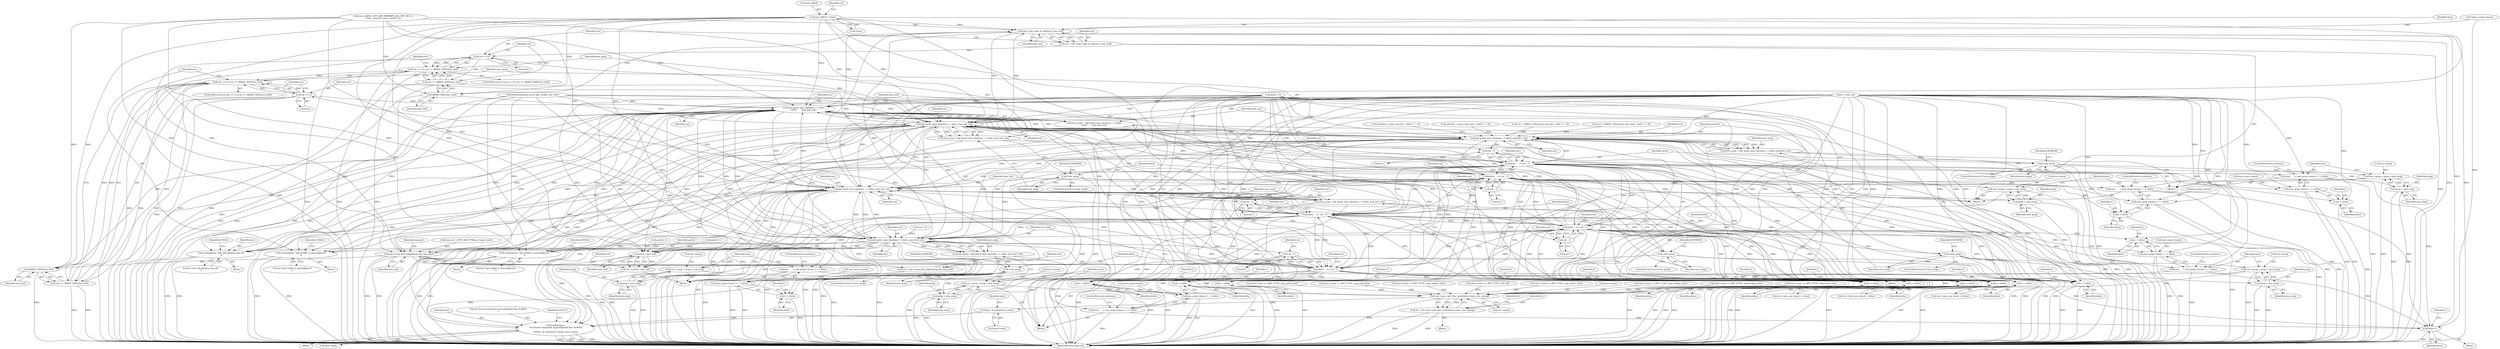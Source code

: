 digraph "0_linux_979d63d50c0c0f7bc537bf821e056cc9fe5abd38_3@array" {
"1000754" [label="(Call,insn_buf[2] = *insn)"];
"1000324" [label="(Call,env->ops->gen_ld_abs(insn, insn_buf))"];
"1000322" [label="(Call,cnt = env->ops->gen_ld_abs(insn, insn_buf))"];
"1000329" [label="(Call,cnt == 0)"];
"1000328" [label="(Call,cnt == 0 || cnt >= ARRAY_SIZE(insn_buf))"];
"1000887" [label="(Call,cnt == 0 || cnt >= ARRAY_SIZE(insn_buf))"];
"1000332" [label="(Call,cnt >= ARRAY_SIZE(insn_buf))"];
"1000345" [label="(Call,bpf_patch_insn_data(env, i + delta, insn_buf, cnt))"];
"1000265" [label="(Call,bpf_patch_insn_data(env, i + delta, patchlet, cnt))"];
"1000263" [label="(Call,new_prog = bpf_patch_insn_data(env, i + delta, patchlet, cnt))"];
"1000273" [label="(Call,!new_prog)"];
"1000283" [label="(Call,env->prog = prog = new_prog)"];
"1001020" [label="(Call,env->ops->get_func_proto(insn->imm, env->prog))"];
"1001018" [label="(Call,fn = env->ops->get_func_proto(insn->imm, env->prog))"];
"1001036" [label="(Call,func_id_name(insn->imm))"];
"1001033" [label="(Call,verbose(env,\n\t\t\t\t\"kernel subsystem misconfigured func %s#%d\n\",\n\t\t\t\tfunc_id_name(insn->imm), insn->imm))"];
"1000287" [label="(Call,prog = new_prog)"];
"1000280" [label="(Call,cnt - 1)"];
"1000278" [label="(Call,delta    += cnt - 1)"];
"1000267" [label="(Call,i + delta)"];
"1000290" [label="(Call,insn      = new_prog->insnsi + i + delta)"];
"1000150" [label="(Call,insn++)"];
"1000292" [label="(Call,new_prog->insnsi + i + delta)"];
"1000296" [label="(Call,i + delta)"];
"1000347" [label="(Call,i + delta)"];
"1000358" [label="(Call,delta    += cnt - 1)"];
"1000370" [label="(Call,insn      = new_prog->insnsi + i + delta)"];
"1000372" [label="(Call,new_prog->insnsi + i + delta)"];
"1000376" [label="(Call,i + delta)"];
"1000435" [label="(Call,i + delta)"];
"1000590" [label="(Call,bpf_patch_insn_data(env, i + delta, insn_buf, cnt))"];
"1000337" [label="(Call,verbose(env, \"bpf verifier is misconfigured\n\"))"];
"1000585" [label="(Call,patch - insn_buf)"];
"1000583" [label="(Call,cnt = patch - insn_buf)"];
"1000588" [label="(Call,new_prog = bpf_patch_insn_data(env, i + delta, insn_buf, cnt))"];
"1000598" [label="(Call,!new_prog)"];
"1000608" [label="(Call,env->prog = prog = new_prog)"];
"1000612" [label="(Call,prog = new_prog)"];
"1000605" [label="(Call,cnt - 1)"];
"1000603" [label="(Call,delta    += cnt - 1)"];
"1000592" [label="(Call,i + delta)"];
"1000615" [label="(Call,insn      = new_prog->insnsi + i + delta)"];
"1000617" [label="(Call,new_prog->insnsi + i + delta)"];
"1000621" [label="(Call,i + delta)"];
"1000719" [label="(Call,i + delta)"];
"1000765" [label="(Call,bpf_patch_insn_data(env, i + delta, insn_buf, cnt))"];
"1000731" [label="(Call,verbose(env, \"tail_call abusing map_ptr\n\"))"];
"1000763" [label="(Call,new_prog = bpf_patch_insn_data(env, i + delta, insn_buf, cnt))"];
"1000773" [label="(Call,!new_prog)"];
"1000783" [label="(Call,env->prog = prog = new_prog)"];
"1000787" [label="(Call,prog = new_prog)"];
"1000780" [label="(Call,cnt - 1)"];
"1000778" [label="(Call,delta    += cnt - 1)"];
"1000767" [label="(Call,i + delta)"];
"1000790" [label="(Call,insn      = new_prog->insnsi + i + delta)"];
"1000792" [label="(Call,new_prog->insnsi + i + delta)"];
"1000796" [label="(Call,i + delta)"];
"1000852" [label="(Call,i + delta)"];
"1000904" [label="(Call,bpf_patch_insn_data(env, i + delta,\n\t\t\t\t\t\t\t       insn_buf, cnt))"];
"1000883" [label="(Call,ops->map_gen_lookup(map_ptr, insn_buf))"];
"1000881" [label="(Call,cnt = ops->map_gen_lookup(map_ptr, insn_buf))"];
"1000888" [label="(Call,cnt == 0)"];
"1000891" [label="(Call,cnt >= ARRAY_SIZE(insn_buf))"];
"1000893" [label="(Call,ARRAY_SIZE(insn_buf))"];
"1000896" [label="(Call,verbose(env, \"bpf verifier is misconfigured\n\"))"];
"1000902" [label="(Call,new_prog = bpf_patch_insn_data(env, i + delta,\n\t\t\t\t\t\t\t       insn_buf, cnt))"];
"1000912" [label="(Call,!new_prog)"];
"1000922" [label="(Call,env->prog = prog = new_prog)"];
"1000926" [label="(Call,prog = new_prog)"];
"1000919" [label="(Call,cnt - 1)"];
"1000917" [label="(Call,delta    += cnt - 1)"];
"1000906" [label="(Call,i + delta)"];
"1000929" [label="(Call,insn      = new_prog->insnsi + i + delta)"];
"1000931" [label="(Call,new_prog->insnsi + i + delta)"];
"1000935" [label="(Call,i + delta)"];
"1000343" [label="(Call,new_prog = bpf_patch_insn_data(env, i + delta, insn_buf, cnt))"];
"1000353" [label="(Call,!new_prog)"];
"1000363" [label="(Call,env->prog = prog = new_prog)"];
"1000367" [label="(Call,prog = new_prog)"];
"1000360" [label="(Call,cnt - 1)"];
"1000334" [label="(Call,ARRAY_SIZE(insn_buf))"];
"1000334" [label="(Call,ARRAY_SIZE(insn_buf))"];
"1000584" [label="(Identifier,cnt)"];
"1000923" [label="(Call,env->prog)"];
"1000904" [label="(Call,bpf_patch_insn_data(env, i + delta,\n\t\t\t\t\t\t\t       insn_buf, cnt))"];
"1000773" [label="(Call,!new_prog)"];
"1000799" [label="(ControlStructure,continue;)"];
"1000913" [label="(Identifier,new_prog)"];
"1000586" [label="(Identifier,patch)"];
"1000264" [label="(Identifier,new_prog)"];
"1000246" [label="(Call,patchlet = mask_and_mod + (is64 ? 1 : 0))"];
"1001033" [label="(Call,verbose(env,\n\t\t\t\t\"kernel subsystem misconfigured func %s#%d\n\",\n\t\t\t\tfunc_id_name(insn->imm), insn->imm))"];
"1000336" [label="(Block,)"];
"1000585" [label="(Call,patch - insn_buf)"];
"1000293" [label="(Call,new_prog->insnsi)"];
"1000881" [label="(Call,cnt = ops->map_gen_lookup(map_ptr, insn_buf))"];
"1000597" [label="(ControlStructure,if (!new_prog))"];
"1000436" [label="(Identifier,i)"];
"1000339" [label="(Literal,\"bpf verifier is misconfigured\n\")"];
"1000325" [label="(Identifier,insn)"];
"1000897" [label="(Identifier,env)"];
"1000298" [label="(Identifier,delta)"];
"1000609" [label="(Call,env->prog)"];
"1000882" [label="(Identifier,cnt)"];
"1000608" [label="(Call,env->prog = prog = new_prog)"];
"1001035" [label="(Literal,\"kernel subsystem misconfigured func %s#%d\n\")"];
"1000891" [label="(Call,cnt >= ARRAY_SIZE(insn_buf))"];
"1000615" [label="(Call,insn      = new_prog->insnsi + i + delta)"];
"1000333" [label="(Identifier,cnt)"];
"1000358" [label="(Call,delta    += cnt - 1)"];
"1000263" [label="(Call,new_prog = bpf_patch_insn_data(env, i + delta, patchlet, cnt))"];
"1000431" [label="(Call,env->insn_aux_data[i + delta])"];
"1000324" [label="(Call,env->ops->gen_ld_abs(insn, insn_buf))"];
"1000895" [label="(Block,)"];
"1000435" [label="(Call,i + delta)"];
"1000911" [label="(ControlStructure,if (!new_prog))"];
"1000758" [label="(Call,*insn)"];
"1000296" [label="(Call,i + delta)"];
"1000371" [label="(Identifier,insn)"];
"1000289" [label="(Identifier,new_prog)"];
"1000889" [label="(Identifier,cnt)"];
"1000270" [label="(Identifier,patchlet)"];
"1000346" [label="(Identifier,env)"];
"1000588" [label="(Call,new_prog = bpf_patch_insn_data(env, i + delta, insn_buf, cnt))"];
"1000378" [label="(Identifier,delta)"];
"1000797" [label="(Identifier,i)"];
"1000284" [label="(Call,env->prog)"];
"1000755" [label="(Call,insn_buf[2])"];
"1000607" [label="(Literal,1)"];
"1000612" [label="(Call,prog = new_prog)"];
"1000898" [label="(Literal,\"bpf verifier is misconfigured\n\")"];
"1000916" [label="(Identifier,ENOMEM)"];
"1000907" [label="(Identifier,i)"];
"1000743" [label="(Call,insn_buf[0] = BPF_JMP_IMM(BPF_JGE, BPF_REG_3,\n\t\t\t\t\t\t  map_ptr->max_entries, 2))"];
"1000332" [label="(Call,cnt >= ARRAY_SIZE(insn_buf))"];
"1000931" [label="(Call,new_prog->insnsi + i + delta)"];
"1000272" [label="(ControlStructure,if (!new_prog))"];
"1000777" [label="(Identifier,ENOMEM)"];
"1000906" [label="(Call,i + delta)"];
"1001036" [label="(Call,func_id_name(insn->imm))"];
"1000285" [label="(Identifier,env)"];
"1000331" [label="(Literal,0)"];
"1000343" [label="(Call,new_prog = bpf_patch_insn_data(env, i + delta, insn_buf, cnt))"];
"1000342" [label="(Identifier,EINVAL)"];
"1000787" [label="(Call,prog = new_prog)"];
"1001045" [label="(Identifier,EFAULT)"];
"1000338" [label="(Identifier,env)"];
"1000936" [label="(Identifier,i)"];
"1000361" [label="(Identifier,cnt)"];
"1000893" [label="(Call,ARRAY_SIZE(insn_buf))"];
"1000761" [label="(Identifier,cnt)"];
"1000590" [label="(Call,bpf_patch_insn_data(env, i + delta, insn_buf, cnt))"];
"1000614" [label="(Identifier,new_prog)"];
"1000290" [label="(Call,insn      = new_prog->insnsi + i + delta)"];
"1000766" [label="(Identifier,env)"];
"1000791" [label="(Identifier,insn)"];
"1001057" [label="(MethodReturn,static int)"];
"1000883" [label="(Call,ops->map_gen_lookup(map_ptr, insn_buf))"];
"1000151" [label="(Identifier,insn)"];
"1000623" [label="(Identifier,delta)"];
"1000732" [label="(Identifier,env)"];
"1000604" [label="(Identifier,delta)"];
"1001037" [label="(Call,insn->imm)"];
"1000193" [label="(Block,)"];
"1000788" [label="(Identifier,prog)"];
"1000912" [label="(Call,!new_prog)"];
"1000357" [label="(Identifier,ENOMEM)"];
"1000322" [label="(Call,cnt = env->ops->gen_ld_abs(insn, insn_buf))"];
"1000291" [label="(Identifier,insn)"];
"1000269" [label="(Identifier,delta)"];
"1000369" [label="(Identifier,new_prog)"];
"1000297" [label="(Identifier,i)"];
"1000796" [label="(Call,i + delta)"];
"1000902" [label="(Call,new_prog = bpf_patch_insn_data(env, i + delta,\n\t\t\t\t\t\t\t       insn_buf, cnt))"];
"1000781" [label="(Identifier,cnt)"];
"1000790" [label="(Call,insn      = new_prog->insnsi + i + delta)"];
"1000793" [label="(Call,new_prog->insnsi)"];
"1001019" [label="(Identifier,fn)"];
"1000731" [label="(Call,verbose(env, \"tail_call abusing map_ptr\n\"))"];
"1000721" [label="(Identifier,delta)"];
"1000760" [label="(Call,cnt = 3)"];
"1000784" [label="(Call,env->prog)"];
"1000720" [label="(Identifier,i)"];
"1000235" [label="(Call,cnt = ARRAY_SIZE(mask_and_div) - (is64 ? 1 : 0))"];
"1000768" [label="(Identifier,i)"];
"1000368" [label="(Identifier,prog)"];
"1000345" [label="(Call,bpf_patch_insn_data(env, i + delta, insn_buf, cnt))"];
"1001018" [label="(Call,fn = env->ops->get_func_proto(insn->imm, env->prog))"];
"1001032" [label="(Block,)"];
"1000283" [label="(Call,env->prog = prog = new_prog)"];
"1000288" [label="(Identifier,prog)"];
"1000928" [label="(Identifier,new_prog)"];
"1000589" [label="(Identifier,new_prog)"];
"1001030" [label="(Identifier,fn)"];
"1000280" [label="(Call,cnt - 1)"];
"1001040" [label="(Call,insn->imm)"];
"1000352" [label="(ControlStructure,if (!new_prog))"];
"1000754" [label="(Call,insn_buf[2] = *insn)"];
"1000778" [label="(Call,delta    += cnt - 1)"];
"1000287" [label="(Call,prog = new_prog)"];
"1000880" [label="(Block,)"];
"1000370" [label="(Call,insn      = new_prog->insnsi + i + delta)"];
"1000354" [label="(Identifier,new_prog)"];
"1000299" [label="(ControlStructure,continue;)"];
"1000839" [label="(Call,insn->imm == BPF_FUNC_map_peek_elem)"];
"1000671" [label="(Call,insn->imm == BPF_FUNC_tail_call)"];
"1000376" [label="(Call,i + delta)"];
"1001034" [label="(Identifier,env)"];
"1000715" [label="(Call,env->insn_aux_data[i + delta])"];
"1000351" [label="(Identifier,cnt)"];
"1000770" [label="(Identifier,insn_buf)"];
"1000108" [label="(MethodParameterIn,struct bpf_verifier_env *env)"];
"1000890" [label="(Literal,0)"];
"1000894" [label="(Identifier,insn_buf)"];
"1000353" [label="(Call,!new_prog)"];
"1000774" [label="(Identifier,new_prog)"];
"1000367" [label="(Call,prog = new_prog)"];
"1000335" [label="(Identifier,insn_buf)"];
"1001041" [label="(Identifier,insn)"];
"1000350" [label="(Identifier,insn_buf)"];
"1000834" [label="(Call,insn->imm == BPF_FUNC_map_pop_elem)"];
"1000267" [label="(Call,i + delta)"];
"1000274" [label="(Identifier,new_prog)"];
"1000271" [label="(Identifier,cnt)"];
"1000594" [label="(Identifier,delta)"];
"1000918" [label="(Identifier,delta)"];
"1000254" [label="(Call,cnt = ARRAY_SIZE(mask_and_mod) - (is64 ? 1 : 0))"];
"1000323" [label="(Identifier,cnt)"];
"1000719" [label="(Call,i + delta)"];
"1000885" [label="(Identifier,insn_buf)"];
"1000282" [label="(Literal,1)"];
"1000816" [label="(Call,insn->imm == BPF_FUNC_map_update_elem)"];
"1000598" [label="(Call,!new_prog)"];
"1000905" [label="(Identifier,env)"];
"1000599" [label="(Identifier,new_prog)"];
"1000591" [label="(Identifier,env)"];
"1000266" [label="(Identifier,env)"];
"1000328" [label="(Call,cnt == 0 || cnt >= ARRAY_SIZE(insn_buf))"];
"1000379" [label="(ControlStructure,continue;)"];
"1000935" [label="(Call,i + delta)"];
"1000605" [label="(Call,cnt - 1)"];
"1000616" [label="(Identifier,insn)"];
"1000363" [label="(Call,env->prog = prog = new_prog)"];
"1000273" [label="(Call,!new_prog)"];
"1000606" [label="(Identifier,cnt)"];
"1000281" [label="(Identifier,cnt)"];
"1000618" [label="(Call,new_prog->insnsi)"];
"1000938" [label="(ControlStructure,continue;)"];
"1000326" [label="(Identifier,insn_buf)"];
"1000576" [label="(Call,patch++)"];
"1000144" [label="(Call,i < insn_cnt)"];
"1000852" [label="(Call,i + delta)"];
"1000888" [label="(Call,cnt == 0)"];
"1000292" [label="(Call,new_prog->insnsi + i + delta)"];
"1000147" [label="(Block,)"];
"1000117" [label="(Call,*insn = prog->insnsi)"];
"1000595" [label="(Identifier,insn_buf)"];
"1001020" [label="(Call,env->ops->get_func_proto(insn->imm, env->prog))"];
"1000150" [label="(Call,insn++)"];
"1000617" [label="(Call,new_prog->insnsi + i + delta)"];
"1000736" [label="(Identifier,EINVAL)"];
"1000930" [label="(Identifier,insn)"];
"1000937" [label="(Identifier,delta)"];
"1000772" [label="(ControlStructure,if (!new_prog))"];
"1000373" [label="(Call,new_prog->insnsi)"];
"1000853" [label="(Identifier,i)"];
"1000854" [label="(Identifier,delta)"];
"1000227" [label="(Call,patchlet = mask_and_div + (is64 ? 1 : 0))"];
"1000344" [label="(Identifier,new_prog)"];
"1000372" [label="(Call,new_prog->insnsi + i + delta)"];
"1000327" [label="(ControlStructure,if (cnt == 0 || cnt >= ARRAY_SIZE(insn_buf)))"];
"1000152" [label="(Block,)"];
"1000592" [label="(Call,i + delta)"];
"1000929" [label="(Call,insn      = new_prog->insnsi + i + delta)"];
"1000822" [label="(Call,insn->imm == BPF_FUNC_map_delete_elem)"];
"1000348" [label="(Identifier,i)"];
"1000792" [label="(Call,new_prog->insnsi + i + delta)"];
"1000610" [label="(Identifier,env)"];
"1000765" [label="(Call,bpf_patch_insn_data(env, i + delta, insn_buf, cnt))"];
"1001024" [label="(Call,env->prog)"];
"1000377" [label="(Identifier,i)"];
"1000733" [label="(Literal,\"tail_call abusing map_ptr\n\")"];
"1000782" [label="(Literal,1)"];
"1000360" [label="(Call,cnt - 1)"];
"1000848" [label="(Call,env->insn_aux_data[i + delta])"];
"1000137" [label="(Call,delta = 0)"];
"1000624" [label="(ControlStructure,continue;)"];
"1000622" [label="(Identifier,i)"];
"1000347" [label="(Call,i + delta)"];
"1000145" [label="(Identifier,i)"];
"1000884" [label="(Identifier,map_ptr)"];
"1001021" [label="(Call,insn->imm)"];
"1000362" [label="(Literal,1)"];
"1000596" [label="(Identifier,cnt)"];
"1000603" [label="(Call,delta    += cnt - 1)"];
"1000859" [label="(Call,map_ptr = BPF_MAP_PTR(aux->map_state))"];
"1000886" [label="(ControlStructure,if (cnt == 0 || cnt >= ARRAY_SIZE(insn_buf)))"];
"1000676" [label="(Block,)"];
"1000872" [label="(Call,insn->imm == BPF_FUNC_map_lookup_elem)"];
"1000321" [label="(Block,)"];
"1000359" [label="(Identifier,delta)"];
"1000764" [label="(Identifier,new_prog)"];
"1000926" [label="(Call,prog = new_prog)"];
"1000924" [label="(Identifier,env)"];
"1000265" [label="(Call,bpf_patch_insn_data(env, i + delta, patchlet, cnt))"];
"1000789" [label="(Identifier,new_prog)"];
"1000268" [label="(Identifier,i)"];
"1000349" [label="(Identifier,delta)"];
"1000767" [label="(Call,i + delta)"];
"1000919" [label="(Call,cnt - 1)"];
"1000400" [label="(Block,)"];
"1000921" [label="(Literal,1)"];
"1000613" [label="(Identifier,prog)"];
"1000437" [label="(Identifier,delta)"];
"1000910" [label="(Identifier,cnt)"];
"1000730" [label="(Block,)"];
"1000769" [label="(Identifier,delta)"];
"1000364" [label="(Call,env->prog)"];
"1000810" [label="(Call,insn->imm == BPF_FUNC_map_lookup_elem)"];
"1000780" [label="(Call,cnt - 1)"];
"1000887" [label="(Call,cnt == 0 || cnt >= ARRAY_SIZE(insn_buf))"];
"1000798" [label="(Identifier,delta)"];
"1000566" [label="(Call,patch++)"];
"1000917" [label="(Call,delta    += cnt - 1)"];
"1000583" [label="(Call,cnt = patch - insn_buf)"];
"1000785" [label="(Identifier,env)"];
"1000602" [label="(Identifier,ENOMEM)"];
"1000593" [label="(Identifier,i)"];
"1000771" [label="(Identifier,cnt)"];
"1000763" [label="(Call,new_prog = bpf_patch_insn_data(env, i + delta, insn_buf, cnt))"];
"1000587" [label="(Identifier,insn_buf)"];
"1000779" [label="(Identifier,delta)"];
"1000908" [label="(Identifier,delta)"];
"1000922" [label="(Call,env->prog = prog = new_prog)"];
"1000621" [label="(Call,i + delta)"];
"1000920" [label="(Identifier,cnt)"];
"1000892" [label="(Identifier,cnt)"];
"1000828" [label="(Call,insn->imm == BPF_FUNC_map_push_elem)"];
"1000783" [label="(Call,env->prog = prog = new_prog)"];
"1000329" [label="(Call,cnt == 0)"];
"1000365" [label="(Identifier,env)"];
"1000330" [label="(Identifier,cnt)"];
"1000909" [label="(Identifier,insn_buf)"];
"1000903" [label="(Identifier,new_prog)"];
"1000927" [label="(Identifier,prog)"];
"1000932" [label="(Call,new_prog->insnsi)"];
"1000278" [label="(Call,delta    += cnt - 1)"];
"1000901" [label="(Identifier,EINVAL)"];
"1000896" [label="(Call,verbose(env, \"bpf verifier is misconfigured\n\"))"];
"1000279" [label="(Identifier,delta)"];
"1000337" [label="(Call,verbose(env, \"bpf verifier is misconfigured\n\"))"];
"1000277" [label="(Identifier,ENOMEM)"];
"1000754" -> "1000676"  [label="AST: "];
"1000754" -> "1000758"  [label="CFG: "];
"1000755" -> "1000754"  [label="AST: "];
"1000758" -> "1000754"  [label="AST: "];
"1000761" -> "1000754"  [label="CFG: "];
"1000754" -> "1001057"  [label="DDG: "];
"1000754" -> "1001057"  [label="DDG: "];
"1000754" -> "1000324"  [label="DDG: "];
"1000754" -> "1000334"  [label="DDG: "];
"1000754" -> "1000345"  [label="DDG: "];
"1000754" -> "1000585"  [label="DDG: "];
"1000754" -> "1000590"  [label="DDG: "];
"1000754" -> "1000765"  [label="DDG: "];
"1000754" -> "1000883"  [label="DDG: "];
"1000754" -> "1000893"  [label="DDG: "];
"1000754" -> "1000904"  [label="DDG: "];
"1000324" -> "1000322"  [label="AST: "];
"1000324" -> "1000326"  [label="CFG: "];
"1000325" -> "1000324"  [label="AST: "];
"1000326" -> "1000324"  [label="AST: "];
"1000322" -> "1000324"  [label="CFG: "];
"1000324" -> "1001057"  [label="DDG: "];
"1000324" -> "1001057"  [label="DDG: "];
"1000324" -> "1000322"  [label="DDG: "];
"1000324" -> "1000322"  [label="DDG: "];
"1000150" -> "1000324"  [label="DDG: "];
"1000117" -> "1000324"  [label="DDG: "];
"1000590" -> "1000324"  [label="DDG: "];
"1000743" -> "1000324"  [label="DDG: "];
"1000765" -> "1000324"  [label="DDG: "];
"1000345" -> "1000324"  [label="DDG: "];
"1000904" -> "1000324"  [label="DDG: "];
"1000324" -> "1000334"  [label="DDG: "];
"1000324" -> "1000345"  [label="DDG: "];
"1000322" -> "1000321"  [label="AST: "];
"1000323" -> "1000322"  [label="AST: "];
"1000330" -> "1000322"  [label="CFG: "];
"1000322" -> "1001057"  [label="DDG: "];
"1000322" -> "1000329"  [label="DDG: "];
"1000329" -> "1000328"  [label="AST: "];
"1000329" -> "1000331"  [label="CFG: "];
"1000330" -> "1000329"  [label="AST: "];
"1000331" -> "1000329"  [label="AST: "];
"1000333" -> "1000329"  [label="CFG: "];
"1000328" -> "1000329"  [label="CFG: "];
"1000329" -> "1001057"  [label="DDG: "];
"1000329" -> "1000328"  [label="DDG: "];
"1000329" -> "1000328"  [label="DDG: "];
"1000329" -> "1000332"  [label="DDG: "];
"1000329" -> "1000345"  [label="DDG: "];
"1000328" -> "1000327"  [label="AST: "];
"1000328" -> "1000332"  [label="CFG: "];
"1000332" -> "1000328"  [label="AST: "];
"1000338" -> "1000328"  [label="CFG: "];
"1000344" -> "1000328"  [label="CFG: "];
"1000328" -> "1001057"  [label="DDG: "];
"1000328" -> "1001057"  [label="DDG: "];
"1000328" -> "1001057"  [label="DDG: "];
"1000887" -> "1000328"  [label="DDG: "];
"1000332" -> "1000328"  [label="DDG: "];
"1000332" -> "1000328"  [label="DDG: "];
"1000328" -> "1000887"  [label="DDG: "];
"1000887" -> "1000886"  [label="AST: "];
"1000887" -> "1000888"  [label="CFG: "];
"1000887" -> "1000891"  [label="CFG: "];
"1000888" -> "1000887"  [label="AST: "];
"1000891" -> "1000887"  [label="AST: "];
"1000897" -> "1000887"  [label="CFG: "];
"1000903" -> "1000887"  [label="CFG: "];
"1000887" -> "1001057"  [label="DDG: "];
"1000887" -> "1001057"  [label="DDG: "];
"1000887" -> "1001057"  [label="DDG: "];
"1000888" -> "1000887"  [label="DDG: "];
"1000888" -> "1000887"  [label="DDG: "];
"1000891" -> "1000887"  [label="DDG: "];
"1000891" -> "1000887"  [label="DDG: "];
"1000332" -> "1000334"  [label="CFG: "];
"1000333" -> "1000332"  [label="AST: "];
"1000334" -> "1000332"  [label="AST: "];
"1000332" -> "1001057"  [label="DDG: "];
"1000332" -> "1001057"  [label="DDG: "];
"1000334" -> "1000332"  [label="DDG: "];
"1000332" -> "1000345"  [label="DDG: "];
"1000345" -> "1000343"  [label="AST: "];
"1000345" -> "1000351"  [label="CFG: "];
"1000346" -> "1000345"  [label="AST: "];
"1000347" -> "1000345"  [label="AST: "];
"1000350" -> "1000345"  [label="AST: "];
"1000351" -> "1000345"  [label="AST: "];
"1000343" -> "1000345"  [label="CFG: "];
"1000345" -> "1001057"  [label="DDG: "];
"1000345" -> "1001057"  [label="DDG: "];
"1000345" -> "1001057"  [label="DDG: "];
"1000345" -> "1001057"  [label="DDG: "];
"1000345" -> "1000265"  [label="DDG: "];
"1000345" -> "1000337"  [label="DDG: "];
"1000345" -> "1000343"  [label="DDG: "];
"1000345" -> "1000343"  [label="DDG: "];
"1000345" -> "1000343"  [label="DDG: "];
"1000345" -> "1000343"  [label="DDG: "];
"1000904" -> "1000345"  [label="DDG: "];
"1000590" -> "1000345"  [label="DDG: "];
"1000765" -> "1000345"  [label="DDG: "];
"1000265" -> "1000345"  [label="DDG: "];
"1000108" -> "1000345"  [label="DDG: "];
"1000144" -> "1000345"  [label="DDG: "];
"1000137" -> "1000345"  [label="DDG: "];
"1000278" -> "1000345"  [label="DDG: "];
"1000603" -> "1000345"  [label="DDG: "];
"1000917" -> "1000345"  [label="DDG: "];
"1000358" -> "1000345"  [label="DDG: "];
"1000778" -> "1000345"  [label="DDG: "];
"1000743" -> "1000345"  [label="DDG: "];
"1000334" -> "1000345"  [label="DDG: "];
"1000345" -> "1000360"  [label="DDG: "];
"1000345" -> "1000585"  [label="DDG: "];
"1000345" -> "1000590"  [label="DDG: "];
"1000345" -> "1000731"  [label="DDG: "];
"1000345" -> "1000765"  [label="DDG: "];
"1000345" -> "1000765"  [label="DDG: "];
"1000345" -> "1000883"  [label="DDG: "];
"1000345" -> "1000896"  [label="DDG: "];
"1000345" -> "1000904"  [label="DDG: "];
"1000345" -> "1001033"  [label="DDG: "];
"1000265" -> "1000263"  [label="AST: "];
"1000265" -> "1000271"  [label="CFG: "];
"1000266" -> "1000265"  [label="AST: "];
"1000267" -> "1000265"  [label="AST: "];
"1000270" -> "1000265"  [label="AST: "];
"1000271" -> "1000265"  [label="AST: "];
"1000263" -> "1000265"  [label="CFG: "];
"1000265" -> "1001057"  [label="DDG: "];
"1000265" -> "1001057"  [label="DDG: "];
"1000265" -> "1001057"  [label="DDG: "];
"1000265" -> "1001057"  [label="DDG: "];
"1000265" -> "1000263"  [label="DDG: "];
"1000265" -> "1000263"  [label="DDG: "];
"1000265" -> "1000263"  [label="DDG: "];
"1000265" -> "1000263"  [label="DDG: "];
"1000904" -> "1000265"  [label="DDG: "];
"1000590" -> "1000265"  [label="DDG: "];
"1000765" -> "1000265"  [label="DDG: "];
"1000108" -> "1000265"  [label="DDG: "];
"1000144" -> "1000265"  [label="DDG: "];
"1000137" -> "1000265"  [label="DDG: "];
"1000278" -> "1000265"  [label="DDG: "];
"1000603" -> "1000265"  [label="DDG: "];
"1000917" -> "1000265"  [label="DDG: "];
"1000358" -> "1000265"  [label="DDG: "];
"1000778" -> "1000265"  [label="DDG: "];
"1000227" -> "1000265"  [label="DDG: "];
"1000246" -> "1000265"  [label="DDG: "];
"1000235" -> "1000265"  [label="DDG: "];
"1000254" -> "1000265"  [label="DDG: "];
"1000265" -> "1000280"  [label="DDG: "];
"1000265" -> "1000337"  [label="DDG: "];
"1000265" -> "1000590"  [label="DDG: "];
"1000265" -> "1000731"  [label="DDG: "];
"1000265" -> "1000765"  [label="DDG: "];
"1000265" -> "1000896"  [label="DDG: "];
"1000265" -> "1000904"  [label="DDG: "];
"1000265" -> "1001033"  [label="DDG: "];
"1000263" -> "1000193"  [label="AST: "];
"1000264" -> "1000263"  [label="AST: "];
"1000274" -> "1000263"  [label="CFG: "];
"1000263" -> "1001057"  [label="DDG: "];
"1000263" -> "1000273"  [label="DDG: "];
"1000273" -> "1000272"  [label="AST: "];
"1000273" -> "1000274"  [label="CFG: "];
"1000274" -> "1000273"  [label="AST: "];
"1000277" -> "1000273"  [label="CFG: "];
"1000279" -> "1000273"  [label="CFG: "];
"1000273" -> "1001057"  [label="DDG: "];
"1000273" -> "1001057"  [label="DDG: "];
"1000273" -> "1000283"  [label="DDG: "];
"1000273" -> "1000287"  [label="DDG: "];
"1000283" -> "1000193"  [label="AST: "];
"1000283" -> "1000287"  [label="CFG: "];
"1000284" -> "1000283"  [label="AST: "];
"1000287" -> "1000283"  [label="AST: "];
"1000291" -> "1000283"  [label="CFG: "];
"1000283" -> "1001057"  [label="DDG: "];
"1000287" -> "1000283"  [label="DDG: "];
"1000283" -> "1001020"  [label="DDG: "];
"1001020" -> "1001018"  [label="AST: "];
"1001020" -> "1001024"  [label="CFG: "];
"1001021" -> "1001020"  [label="AST: "];
"1001024" -> "1001020"  [label="AST: "];
"1001018" -> "1001020"  [label="CFG: "];
"1001020" -> "1001057"  [label="DDG: "];
"1001020" -> "1001018"  [label="DDG: "];
"1001020" -> "1001018"  [label="DDG: "];
"1000828" -> "1001020"  [label="DDG: "];
"1000816" -> "1001020"  [label="DDG: "];
"1000822" -> "1001020"  [label="DDG: "];
"1000872" -> "1001020"  [label="DDG: "];
"1000810" -> "1001020"  [label="DDG: "];
"1000839" -> "1001020"  [label="DDG: "];
"1000834" -> "1001020"  [label="DDG: "];
"1000671" -> "1001020"  [label="DDG: "];
"1000363" -> "1001020"  [label="DDG: "];
"1000783" -> "1001020"  [label="DDG: "];
"1000922" -> "1001020"  [label="DDG: "];
"1000608" -> "1001020"  [label="DDG: "];
"1001020" -> "1001036"  [label="DDG: "];
"1001018" -> "1000152"  [label="AST: "];
"1001019" -> "1001018"  [label="AST: "];
"1001030" -> "1001018"  [label="CFG: "];
"1001018" -> "1001057"  [label="DDG: "];
"1001018" -> "1001057"  [label="DDG: "];
"1001036" -> "1001033"  [label="AST: "];
"1001036" -> "1001037"  [label="CFG: "];
"1001037" -> "1001036"  [label="AST: "];
"1001041" -> "1001036"  [label="CFG: "];
"1001036" -> "1001033"  [label="DDG: "];
"1001033" -> "1001032"  [label="AST: "];
"1001033" -> "1001040"  [label="CFG: "];
"1001034" -> "1001033"  [label="AST: "];
"1001035" -> "1001033"  [label="AST: "];
"1001040" -> "1001033"  [label="AST: "];
"1001045" -> "1001033"  [label="CFG: "];
"1001033" -> "1001057"  [label="DDG: "];
"1001033" -> "1001057"  [label="DDG: "];
"1001033" -> "1001057"  [label="DDG: "];
"1001033" -> "1001057"  [label="DDG: "];
"1000904" -> "1001033"  [label="DDG: "];
"1000590" -> "1001033"  [label="DDG: "];
"1000765" -> "1001033"  [label="DDG: "];
"1000108" -> "1001033"  [label="DDG: "];
"1000287" -> "1000289"  [label="CFG: "];
"1000288" -> "1000287"  [label="AST: "];
"1000289" -> "1000287"  [label="AST: "];
"1000287" -> "1001057"  [label="DDG: "];
"1000287" -> "1001057"  [label="DDG: "];
"1000280" -> "1000278"  [label="AST: "];
"1000280" -> "1000282"  [label="CFG: "];
"1000281" -> "1000280"  [label="AST: "];
"1000282" -> "1000280"  [label="AST: "];
"1000278" -> "1000280"  [label="CFG: "];
"1000280" -> "1001057"  [label="DDG: "];
"1000280" -> "1000278"  [label="DDG: "];
"1000280" -> "1000278"  [label="DDG: "];
"1000278" -> "1000193"  [label="AST: "];
"1000279" -> "1000278"  [label="AST: "];
"1000285" -> "1000278"  [label="CFG: "];
"1000278" -> "1001057"  [label="DDG: "];
"1000278" -> "1000267"  [label="DDG: "];
"1000137" -> "1000278"  [label="DDG: "];
"1000603" -> "1000278"  [label="DDG: "];
"1000917" -> "1000278"  [label="DDG: "];
"1000358" -> "1000278"  [label="DDG: "];
"1000778" -> "1000278"  [label="DDG: "];
"1000278" -> "1000290"  [label="DDG: "];
"1000278" -> "1000292"  [label="DDG: "];
"1000278" -> "1000296"  [label="DDG: "];
"1000278" -> "1000347"  [label="DDG: "];
"1000278" -> "1000358"  [label="DDG: "];
"1000278" -> "1000435"  [label="DDG: "];
"1000278" -> "1000590"  [label="DDG: "];
"1000278" -> "1000592"  [label="DDG: "];
"1000278" -> "1000603"  [label="DDG: "];
"1000278" -> "1000719"  [label="DDG: "];
"1000278" -> "1000765"  [label="DDG: "];
"1000278" -> "1000767"  [label="DDG: "];
"1000278" -> "1000778"  [label="DDG: "];
"1000278" -> "1000852"  [label="DDG: "];
"1000278" -> "1000904"  [label="DDG: "];
"1000278" -> "1000906"  [label="DDG: "];
"1000278" -> "1000917"  [label="DDG: "];
"1000267" -> "1000269"  [label="CFG: "];
"1000268" -> "1000267"  [label="AST: "];
"1000269" -> "1000267"  [label="AST: "];
"1000270" -> "1000267"  [label="CFG: "];
"1000267" -> "1001057"  [label="DDG: "];
"1000267" -> "1001057"  [label="DDG: "];
"1000144" -> "1000267"  [label="DDG: "];
"1000137" -> "1000267"  [label="DDG: "];
"1000603" -> "1000267"  [label="DDG: "];
"1000917" -> "1000267"  [label="DDG: "];
"1000358" -> "1000267"  [label="DDG: "];
"1000778" -> "1000267"  [label="DDG: "];
"1000290" -> "1000193"  [label="AST: "];
"1000290" -> "1000292"  [label="CFG: "];
"1000291" -> "1000290"  [label="AST: "];
"1000292" -> "1000290"  [label="AST: "];
"1000299" -> "1000290"  [label="CFG: "];
"1000290" -> "1001057"  [label="DDG: "];
"1000290" -> "1000150"  [label="DDG: "];
"1000144" -> "1000290"  [label="DDG: "];
"1000150" -> "1000147"  [label="AST: "];
"1000150" -> "1000151"  [label="CFG: "];
"1000151" -> "1000150"  [label="AST: "];
"1000145" -> "1000150"  [label="CFG: "];
"1000150" -> "1001057"  [label="DDG: "];
"1000615" -> "1000150"  [label="DDG: "];
"1000117" -> "1000150"  [label="DDG: "];
"1000929" -> "1000150"  [label="DDG: "];
"1000370" -> "1000150"  [label="DDG: "];
"1000790" -> "1000150"  [label="DDG: "];
"1000292" -> "1000296"  [label="CFG: "];
"1000293" -> "1000292"  [label="AST: "];
"1000296" -> "1000292"  [label="AST: "];
"1000292" -> "1001057"  [label="DDG: "];
"1000292" -> "1001057"  [label="DDG: "];
"1000144" -> "1000292"  [label="DDG: "];
"1000296" -> "1000298"  [label="CFG: "];
"1000297" -> "1000296"  [label="AST: "];
"1000298" -> "1000296"  [label="AST: "];
"1000296" -> "1001057"  [label="DDG: "];
"1000144" -> "1000296"  [label="DDG: "];
"1000347" -> "1000349"  [label="CFG: "];
"1000348" -> "1000347"  [label="AST: "];
"1000349" -> "1000347"  [label="AST: "];
"1000350" -> "1000347"  [label="CFG: "];
"1000347" -> "1001057"  [label="DDG: "];
"1000347" -> "1001057"  [label="DDG: "];
"1000144" -> "1000347"  [label="DDG: "];
"1000137" -> "1000347"  [label="DDG: "];
"1000603" -> "1000347"  [label="DDG: "];
"1000917" -> "1000347"  [label="DDG: "];
"1000358" -> "1000347"  [label="DDG: "];
"1000778" -> "1000347"  [label="DDG: "];
"1000358" -> "1000321"  [label="AST: "];
"1000358" -> "1000360"  [label="CFG: "];
"1000359" -> "1000358"  [label="AST: "];
"1000360" -> "1000358"  [label="AST: "];
"1000365" -> "1000358"  [label="CFG: "];
"1000358" -> "1001057"  [label="DDG: "];
"1000360" -> "1000358"  [label="DDG: "];
"1000360" -> "1000358"  [label="DDG: "];
"1000137" -> "1000358"  [label="DDG: "];
"1000603" -> "1000358"  [label="DDG: "];
"1000917" -> "1000358"  [label="DDG: "];
"1000778" -> "1000358"  [label="DDG: "];
"1000358" -> "1000370"  [label="DDG: "];
"1000358" -> "1000372"  [label="DDG: "];
"1000358" -> "1000376"  [label="DDG: "];
"1000358" -> "1000435"  [label="DDG: "];
"1000358" -> "1000590"  [label="DDG: "];
"1000358" -> "1000592"  [label="DDG: "];
"1000358" -> "1000603"  [label="DDG: "];
"1000358" -> "1000719"  [label="DDG: "];
"1000358" -> "1000765"  [label="DDG: "];
"1000358" -> "1000767"  [label="DDG: "];
"1000358" -> "1000778"  [label="DDG: "];
"1000358" -> "1000852"  [label="DDG: "];
"1000358" -> "1000904"  [label="DDG: "];
"1000358" -> "1000906"  [label="DDG: "];
"1000358" -> "1000917"  [label="DDG: "];
"1000370" -> "1000321"  [label="AST: "];
"1000370" -> "1000372"  [label="CFG: "];
"1000371" -> "1000370"  [label="AST: "];
"1000372" -> "1000370"  [label="AST: "];
"1000379" -> "1000370"  [label="CFG: "];
"1000370" -> "1001057"  [label="DDG: "];
"1000144" -> "1000370"  [label="DDG: "];
"1000372" -> "1000376"  [label="CFG: "];
"1000373" -> "1000372"  [label="AST: "];
"1000376" -> "1000372"  [label="AST: "];
"1000372" -> "1001057"  [label="DDG: "];
"1000372" -> "1001057"  [label="DDG: "];
"1000144" -> "1000372"  [label="DDG: "];
"1000376" -> "1000378"  [label="CFG: "];
"1000377" -> "1000376"  [label="AST: "];
"1000378" -> "1000376"  [label="AST: "];
"1000376" -> "1001057"  [label="DDG: "];
"1000144" -> "1000376"  [label="DDG: "];
"1000435" -> "1000431"  [label="AST: "];
"1000435" -> "1000437"  [label="CFG: "];
"1000436" -> "1000435"  [label="AST: "];
"1000437" -> "1000435"  [label="AST: "];
"1000431" -> "1000435"  [label="CFG: "];
"1000435" -> "1001057"  [label="DDG: "];
"1000144" -> "1000435"  [label="DDG: "];
"1000137" -> "1000435"  [label="DDG: "];
"1000603" -> "1000435"  [label="DDG: "];
"1000917" -> "1000435"  [label="DDG: "];
"1000778" -> "1000435"  [label="DDG: "];
"1000590" -> "1000588"  [label="AST: "];
"1000590" -> "1000596"  [label="CFG: "];
"1000591" -> "1000590"  [label="AST: "];
"1000592" -> "1000590"  [label="AST: "];
"1000595" -> "1000590"  [label="AST: "];
"1000596" -> "1000590"  [label="AST: "];
"1000588" -> "1000590"  [label="CFG: "];
"1000590" -> "1001057"  [label="DDG: "];
"1000590" -> "1001057"  [label="DDG: "];
"1000590" -> "1001057"  [label="DDG: "];
"1000590" -> "1001057"  [label="DDG: "];
"1000590" -> "1000337"  [label="DDG: "];
"1000590" -> "1000585"  [label="DDG: "];
"1000590" -> "1000588"  [label="DDG: "];
"1000590" -> "1000588"  [label="DDG: "];
"1000590" -> "1000588"  [label="DDG: "];
"1000590" -> "1000588"  [label="DDG: "];
"1000904" -> "1000590"  [label="DDG: "];
"1000765" -> "1000590"  [label="DDG: "];
"1000108" -> "1000590"  [label="DDG: "];
"1000144" -> "1000590"  [label="DDG: "];
"1000137" -> "1000590"  [label="DDG: "];
"1000603" -> "1000590"  [label="DDG: "];
"1000917" -> "1000590"  [label="DDG: "];
"1000778" -> "1000590"  [label="DDG: "];
"1000743" -> "1000590"  [label="DDG: "];
"1000585" -> "1000590"  [label="DDG: "];
"1000583" -> "1000590"  [label="DDG: "];
"1000590" -> "1000605"  [label="DDG: "];
"1000590" -> "1000731"  [label="DDG: "];
"1000590" -> "1000765"  [label="DDG: "];
"1000590" -> "1000765"  [label="DDG: "];
"1000590" -> "1000883"  [label="DDG: "];
"1000590" -> "1000896"  [label="DDG: "];
"1000590" -> "1000904"  [label="DDG: "];
"1000337" -> "1000336"  [label="AST: "];
"1000337" -> "1000339"  [label="CFG: "];
"1000338" -> "1000337"  [label="AST: "];
"1000339" -> "1000337"  [label="AST: "];
"1000342" -> "1000337"  [label="CFG: "];
"1000337" -> "1001057"  [label="DDG: "];
"1000337" -> "1001057"  [label="DDG: "];
"1000904" -> "1000337"  [label="DDG: "];
"1000765" -> "1000337"  [label="DDG: "];
"1000108" -> "1000337"  [label="DDG: "];
"1000585" -> "1000583"  [label="AST: "];
"1000585" -> "1000587"  [label="CFG: "];
"1000586" -> "1000585"  [label="AST: "];
"1000587" -> "1000585"  [label="AST: "];
"1000583" -> "1000585"  [label="CFG: "];
"1000585" -> "1001057"  [label="DDG: "];
"1000585" -> "1000583"  [label="DDG: "];
"1000585" -> "1000583"  [label="DDG: "];
"1000576" -> "1000585"  [label="DDG: "];
"1000566" -> "1000585"  [label="DDG: "];
"1000743" -> "1000585"  [label="DDG: "];
"1000765" -> "1000585"  [label="DDG: "];
"1000904" -> "1000585"  [label="DDG: "];
"1000583" -> "1000400"  [label="AST: "];
"1000584" -> "1000583"  [label="AST: "];
"1000589" -> "1000583"  [label="CFG: "];
"1000583" -> "1001057"  [label="DDG: "];
"1000588" -> "1000400"  [label="AST: "];
"1000589" -> "1000588"  [label="AST: "];
"1000599" -> "1000588"  [label="CFG: "];
"1000588" -> "1001057"  [label="DDG: "];
"1000588" -> "1000598"  [label="DDG: "];
"1000598" -> "1000597"  [label="AST: "];
"1000598" -> "1000599"  [label="CFG: "];
"1000599" -> "1000598"  [label="AST: "];
"1000602" -> "1000598"  [label="CFG: "];
"1000604" -> "1000598"  [label="CFG: "];
"1000598" -> "1001057"  [label="DDG: "];
"1000598" -> "1001057"  [label="DDG: "];
"1000598" -> "1000608"  [label="DDG: "];
"1000598" -> "1000612"  [label="DDG: "];
"1000608" -> "1000400"  [label="AST: "];
"1000608" -> "1000612"  [label="CFG: "];
"1000609" -> "1000608"  [label="AST: "];
"1000612" -> "1000608"  [label="AST: "];
"1000616" -> "1000608"  [label="CFG: "];
"1000608" -> "1001057"  [label="DDG: "];
"1000612" -> "1000608"  [label="DDG: "];
"1000612" -> "1000614"  [label="CFG: "];
"1000613" -> "1000612"  [label="AST: "];
"1000614" -> "1000612"  [label="AST: "];
"1000612" -> "1001057"  [label="DDG: "];
"1000612" -> "1001057"  [label="DDG: "];
"1000605" -> "1000603"  [label="AST: "];
"1000605" -> "1000607"  [label="CFG: "];
"1000606" -> "1000605"  [label="AST: "];
"1000607" -> "1000605"  [label="AST: "];
"1000603" -> "1000605"  [label="CFG: "];
"1000605" -> "1001057"  [label="DDG: "];
"1000605" -> "1000603"  [label="DDG: "];
"1000605" -> "1000603"  [label="DDG: "];
"1000603" -> "1000400"  [label="AST: "];
"1000604" -> "1000603"  [label="AST: "];
"1000610" -> "1000603"  [label="CFG: "];
"1000603" -> "1001057"  [label="DDG: "];
"1000603" -> "1000592"  [label="DDG: "];
"1000137" -> "1000603"  [label="DDG: "];
"1000917" -> "1000603"  [label="DDG: "];
"1000778" -> "1000603"  [label="DDG: "];
"1000603" -> "1000615"  [label="DDG: "];
"1000603" -> "1000617"  [label="DDG: "];
"1000603" -> "1000621"  [label="DDG: "];
"1000603" -> "1000719"  [label="DDG: "];
"1000603" -> "1000765"  [label="DDG: "];
"1000603" -> "1000767"  [label="DDG: "];
"1000603" -> "1000778"  [label="DDG: "];
"1000603" -> "1000852"  [label="DDG: "];
"1000603" -> "1000904"  [label="DDG: "];
"1000603" -> "1000906"  [label="DDG: "];
"1000603" -> "1000917"  [label="DDG: "];
"1000592" -> "1000594"  [label="CFG: "];
"1000593" -> "1000592"  [label="AST: "];
"1000594" -> "1000592"  [label="AST: "];
"1000595" -> "1000592"  [label="CFG: "];
"1000592" -> "1001057"  [label="DDG: "];
"1000592" -> "1001057"  [label="DDG: "];
"1000144" -> "1000592"  [label="DDG: "];
"1000137" -> "1000592"  [label="DDG: "];
"1000917" -> "1000592"  [label="DDG: "];
"1000778" -> "1000592"  [label="DDG: "];
"1000615" -> "1000400"  [label="AST: "];
"1000615" -> "1000617"  [label="CFG: "];
"1000616" -> "1000615"  [label="AST: "];
"1000617" -> "1000615"  [label="AST: "];
"1000624" -> "1000615"  [label="CFG: "];
"1000615" -> "1001057"  [label="DDG: "];
"1000144" -> "1000615"  [label="DDG: "];
"1000617" -> "1000621"  [label="CFG: "];
"1000618" -> "1000617"  [label="AST: "];
"1000621" -> "1000617"  [label="AST: "];
"1000617" -> "1001057"  [label="DDG: "];
"1000617" -> "1001057"  [label="DDG: "];
"1000144" -> "1000617"  [label="DDG: "];
"1000621" -> "1000623"  [label="CFG: "];
"1000622" -> "1000621"  [label="AST: "];
"1000623" -> "1000621"  [label="AST: "];
"1000621" -> "1001057"  [label="DDG: "];
"1000144" -> "1000621"  [label="DDG: "];
"1000719" -> "1000715"  [label="AST: "];
"1000719" -> "1000721"  [label="CFG: "];
"1000720" -> "1000719"  [label="AST: "];
"1000721" -> "1000719"  [label="AST: "];
"1000715" -> "1000719"  [label="CFG: "];
"1000719" -> "1001057"  [label="DDG: "];
"1000719" -> "1001057"  [label="DDG: "];
"1000144" -> "1000719"  [label="DDG: "];
"1000137" -> "1000719"  [label="DDG: "];
"1000917" -> "1000719"  [label="DDG: "];
"1000778" -> "1000719"  [label="DDG: "];
"1000765" -> "1000763"  [label="AST: "];
"1000765" -> "1000771"  [label="CFG: "];
"1000766" -> "1000765"  [label="AST: "];
"1000767" -> "1000765"  [label="AST: "];
"1000770" -> "1000765"  [label="AST: "];
"1000771" -> "1000765"  [label="AST: "];
"1000763" -> "1000765"  [label="CFG: "];
"1000765" -> "1001057"  [label="DDG: "];
"1000765" -> "1001057"  [label="DDG: "];
"1000765" -> "1001057"  [label="DDG: "];
"1000765" -> "1001057"  [label="DDG: "];
"1000765" -> "1000731"  [label="DDG: "];
"1000765" -> "1000763"  [label="DDG: "];
"1000765" -> "1000763"  [label="DDG: "];
"1000765" -> "1000763"  [label="DDG: "];
"1000765" -> "1000763"  [label="DDG: "];
"1000904" -> "1000765"  [label="DDG: "];
"1000904" -> "1000765"  [label="DDG: "];
"1000108" -> "1000765"  [label="DDG: "];
"1000144" -> "1000765"  [label="DDG: "];
"1000137" -> "1000765"  [label="DDG: "];
"1000917" -> "1000765"  [label="DDG: "];
"1000778" -> "1000765"  [label="DDG: "];
"1000743" -> "1000765"  [label="DDG: "];
"1000760" -> "1000765"  [label="DDG: "];
"1000765" -> "1000780"  [label="DDG: "];
"1000765" -> "1000883"  [label="DDG: "];
"1000765" -> "1000896"  [label="DDG: "];
"1000765" -> "1000904"  [label="DDG: "];
"1000731" -> "1000730"  [label="AST: "];
"1000731" -> "1000733"  [label="CFG: "];
"1000732" -> "1000731"  [label="AST: "];
"1000733" -> "1000731"  [label="AST: "];
"1000736" -> "1000731"  [label="CFG: "];
"1000731" -> "1001057"  [label="DDG: "];
"1000731" -> "1001057"  [label="DDG: "];
"1000904" -> "1000731"  [label="DDG: "];
"1000108" -> "1000731"  [label="DDG: "];
"1000763" -> "1000676"  [label="AST: "];
"1000764" -> "1000763"  [label="AST: "];
"1000774" -> "1000763"  [label="CFG: "];
"1000763" -> "1001057"  [label="DDG: "];
"1000763" -> "1000773"  [label="DDG: "];
"1000773" -> "1000772"  [label="AST: "];
"1000773" -> "1000774"  [label="CFG: "];
"1000774" -> "1000773"  [label="AST: "];
"1000777" -> "1000773"  [label="CFG: "];
"1000779" -> "1000773"  [label="CFG: "];
"1000773" -> "1001057"  [label="DDG: "];
"1000773" -> "1001057"  [label="DDG: "];
"1000773" -> "1000783"  [label="DDG: "];
"1000773" -> "1000787"  [label="DDG: "];
"1000783" -> "1000676"  [label="AST: "];
"1000783" -> "1000787"  [label="CFG: "];
"1000784" -> "1000783"  [label="AST: "];
"1000787" -> "1000783"  [label="AST: "];
"1000791" -> "1000783"  [label="CFG: "];
"1000783" -> "1001057"  [label="DDG: "];
"1000787" -> "1000783"  [label="DDG: "];
"1000787" -> "1000789"  [label="CFG: "];
"1000788" -> "1000787"  [label="AST: "];
"1000789" -> "1000787"  [label="AST: "];
"1000787" -> "1001057"  [label="DDG: "];
"1000787" -> "1001057"  [label="DDG: "];
"1000780" -> "1000778"  [label="AST: "];
"1000780" -> "1000782"  [label="CFG: "];
"1000781" -> "1000780"  [label="AST: "];
"1000782" -> "1000780"  [label="AST: "];
"1000778" -> "1000780"  [label="CFG: "];
"1000780" -> "1001057"  [label="DDG: "];
"1000780" -> "1000778"  [label="DDG: "];
"1000780" -> "1000778"  [label="DDG: "];
"1000778" -> "1000676"  [label="AST: "];
"1000779" -> "1000778"  [label="AST: "];
"1000785" -> "1000778"  [label="CFG: "];
"1000778" -> "1001057"  [label="DDG: "];
"1000778" -> "1000767"  [label="DDG: "];
"1000137" -> "1000778"  [label="DDG: "];
"1000917" -> "1000778"  [label="DDG: "];
"1000778" -> "1000790"  [label="DDG: "];
"1000778" -> "1000792"  [label="DDG: "];
"1000778" -> "1000796"  [label="DDG: "];
"1000778" -> "1000852"  [label="DDG: "];
"1000778" -> "1000904"  [label="DDG: "];
"1000778" -> "1000906"  [label="DDG: "];
"1000778" -> "1000917"  [label="DDG: "];
"1000767" -> "1000769"  [label="CFG: "];
"1000768" -> "1000767"  [label="AST: "];
"1000769" -> "1000767"  [label="AST: "];
"1000770" -> "1000767"  [label="CFG: "];
"1000767" -> "1001057"  [label="DDG: "];
"1000767" -> "1001057"  [label="DDG: "];
"1000144" -> "1000767"  [label="DDG: "];
"1000137" -> "1000767"  [label="DDG: "];
"1000917" -> "1000767"  [label="DDG: "];
"1000790" -> "1000676"  [label="AST: "];
"1000790" -> "1000792"  [label="CFG: "];
"1000791" -> "1000790"  [label="AST: "];
"1000792" -> "1000790"  [label="AST: "];
"1000799" -> "1000790"  [label="CFG: "];
"1000790" -> "1001057"  [label="DDG: "];
"1000144" -> "1000790"  [label="DDG: "];
"1000792" -> "1000796"  [label="CFG: "];
"1000793" -> "1000792"  [label="AST: "];
"1000796" -> "1000792"  [label="AST: "];
"1000792" -> "1001057"  [label="DDG: "];
"1000792" -> "1001057"  [label="DDG: "];
"1000144" -> "1000792"  [label="DDG: "];
"1000796" -> "1000798"  [label="CFG: "];
"1000797" -> "1000796"  [label="AST: "];
"1000798" -> "1000796"  [label="AST: "];
"1000796" -> "1001057"  [label="DDG: "];
"1000144" -> "1000796"  [label="DDG: "];
"1000852" -> "1000848"  [label="AST: "];
"1000852" -> "1000854"  [label="CFG: "];
"1000853" -> "1000852"  [label="AST: "];
"1000854" -> "1000852"  [label="AST: "];
"1000848" -> "1000852"  [label="CFG: "];
"1000852" -> "1001057"  [label="DDG: "];
"1000852" -> "1001057"  [label="DDG: "];
"1000144" -> "1000852"  [label="DDG: "];
"1000137" -> "1000852"  [label="DDG: "];
"1000917" -> "1000852"  [label="DDG: "];
"1000904" -> "1000902"  [label="AST: "];
"1000904" -> "1000910"  [label="CFG: "];
"1000905" -> "1000904"  [label="AST: "];
"1000906" -> "1000904"  [label="AST: "];
"1000909" -> "1000904"  [label="AST: "];
"1000910" -> "1000904"  [label="AST: "];
"1000902" -> "1000904"  [label="CFG: "];
"1000904" -> "1001057"  [label="DDG: "];
"1000904" -> "1001057"  [label="DDG: "];
"1000904" -> "1001057"  [label="DDG: "];
"1000904" -> "1001057"  [label="DDG: "];
"1000904" -> "1000883"  [label="DDG: "];
"1000904" -> "1000896"  [label="DDG: "];
"1000904" -> "1000902"  [label="DDG: "];
"1000904" -> "1000902"  [label="DDG: "];
"1000904" -> "1000902"  [label="DDG: "];
"1000904" -> "1000902"  [label="DDG: "];
"1000108" -> "1000904"  [label="DDG: "];
"1000144" -> "1000904"  [label="DDG: "];
"1000137" -> "1000904"  [label="DDG: "];
"1000917" -> "1000904"  [label="DDG: "];
"1000743" -> "1000904"  [label="DDG: "];
"1000883" -> "1000904"  [label="DDG: "];
"1000893" -> "1000904"  [label="DDG: "];
"1000891" -> "1000904"  [label="DDG: "];
"1000888" -> "1000904"  [label="DDG: "];
"1000904" -> "1000919"  [label="DDG: "];
"1000883" -> "1000881"  [label="AST: "];
"1000883" -> "1000885"  [label="CFG: "];
"1000884" -> "1000883"  [label="AST: "];
"1000885" -> "1000883"  [label="AST: "];
"1000881" -> "1000883"  [label="CFG: "];
"1000883" -> "1001057"  [label="DDG: "];
"1000883" -> "1001057"  [label="DDG: "];
"1000883" -> "1000881"  [label="DDG: "];
"1000883" -> "1000881"  [label="DDG: "];
"1000859" -> "1000883"  [label="DDG: "];
"1000743" -> "1000883"  [label="DDG: "];
"1000883" -> "1000893"  [label="DDG: "];
"1000881" -> "1000880"  [label="AST: "];
"1000882" -> "1000881"  [label="AST: "];
"1000889" -> "1000881"  [label="CFG: "];
"1000881" -> "1001057"  [label="DDG: "];
"1000881" -> "1000888"  [label="DDG: "];
"1000888" -> "1000890"  [label="CFG: "];
"1000889" -> "1000888"  [label="AST: "];
"1000890" -> "1000888"  [label="AST: "];
"1000892" -> "1000888"  [label="CFG: "];
"1000888" -> "1001057"  [label="DDG: "];
"1000888" -> "1000891"  [label="DDG: "];
"1000891" -> "1000893"  [label="CFG: "];
"1000892" -> "1000891"  [label="AST: "];
"1000893" -> "1000891"  [label="AST: "];
"1000891" -> "1001057"  [label="DDG: "];
"1000891" -> "1001057"  [label="DDG: "];
"1000893" -> "1000891"  [label="DDG: "];
"1000893" -> "1000894"  [label="CFG: "];
"1000894" -> "1000893"  [label="AST: "];
"1000893" -> "1001057"  [label="DDG: "];
"1000743" -> "1000893"  [label="DDG: "];
"1000896" -> "1000895"  [label="AST: "];
"1000896" -> "1000898"  [label="CFG: "];
"1000897" -> "1000896"  [label="AST: "];
"1000898" -> "1000896"  [label="AST: "];
"1000901" -> "1000896"  [label="CFG: "];
"1000896" -> "1001057"  [label="DDG: "];
"1000896" -> "1001057"  [label="DDG: "];
"1000108" -> "1000896"  [label="DDG: "];
"1000902" -> "1000880"  [label="AST: "];
"1000903" -> "1000902"  [label="AST: "];
"1000913" -> "1000902"  [label="CFG: "];
"1000902" -> "1001057"  [label="DDG: "];
"1000902" -> "1000912"  [label="DDG: "];
"1000912" -> "1000911"  [label="AST: "];
"1000912" -> "1000913"  [label="CFG: "];
"1000913" -> "1000912"  [label="AST: "];
"1000916" -> "1000912"  [label="CFG: "];
"1000918" -> "1000912"  [label="CFG: "];
"1000912" -> "1001057"  [label="DDG: "];
"1000912" -> "1001057"  [label="DDG: "];
"1000912" -> "1000922"  [label="DDG: "];
"1000912" -> "1000926"  [label="DDG: "];
"1000922" -> "1000880"  [label="AST: "];
"1000922" -> "1000926"  [label="CFG: "];
"1000923" -> "1000922"  [label="AST: "];
"1000926" -> "1000922"  [label="AST: "];
"1000930" -> "1000922"  [label="CFG: "];
"1000922" -> "1001057"  [label="DDG: "];
"1000926" -> "1000922"  [label="DDG: "];
"1000926" -> "1000928"  [label="CFG: "];
"1000927" -> "1000926"  [label="AST: "];
"1000928" -> "1000926"  [label="AST: "];
"1000926" -> "1001057"  [label="DDG: "];
"1000926" -> "1001057"  [label="DDG: "];
"1000919" -> "1000917"  [label="AST: "];
"1000919" -> "1000921"  [label="CFG: "];
"1000920" -> "1000919"  [label="AST: "];
"1000921" -> "1000919"  [label="AST: "];
"1000917" -> "1000919"  [label="CFG: "];
"1000919" -> "1001057"  [label="DDG: "];
"1000919" -> "1000917"  [label="DDG: "];
"1000919" -> "1000917"  [label="DDG: "];
"1000917" -> "1000880"  [label="AST: "];
"1000918" -> "1000917"  [label="AST: "];
"1000924" -> "1000917"  [label="CFG: "];
"1000917" -> "1001057"  [label="DDG: "];
"1000917" -> "1000906"  [label="DDG: "];
"1000137" -> "1000917"  [label="DDG: "];
"1000917" -> "1000929"  [label="DDG: "];
"1000917" -> "1000931"  [label="DDG: "];
"1000917" -> "1000935"  [label="DDG: "];
"1000906" -> "1000908"  [label="CFG: "];
"1000907" -> "1000906"  [label="AST: "];
"1000908" -> "1000906"  [label="AST: "];
"1000909" -> "1000906"  [label="CFG: "];
"1000906" -> "1001057"  [label="DDG: "];
"1000906" -> "1001057"  [label="DDG: "];
"1000144" -> "1000906"  [label="DDG: "];
"1000137" -> "1000906"  [label="DDG: "];
"1000929" -> "1000880"  [label="AST: "];
"1000929" -> "1000931"  [label="CFG: "];
"1000930" -> "1000929"  [label="AST: "];
"1000931" -> "1000929"  [label="AST: "];
"1000938" -> "1000929"  [label="CFG: "];
"1000929" -> "1001057"  [label="DDG: "];
"1000144" -> "1000929"  [label="DDG: "];
"1000931" -> "1000935"  [label="CFG: "];
"1000932" -> "1000931"  [label="AST: "];
"1000935" -> "1000931"  [label="AST: "];
"1000931" -> "1001057"  [label="DDG: "];
"1000931" -> "1001057"  [label="DDG: "];
"1000144" -> "1000931"  [label="DDG: "];
"1000935" -> "1000937"  [label="CFG: "];
"1000936" -> "1000935"  [label="AST: "];
"1000937" -> "1000935"  [label="AST: "];
"1000935" -> "1001057"  [label="DDG: "];
"1000144" -> "1000935"  [label="DDG: "];
"1000343" -> "1000321"  [label="AST: "];
"1000344" -> "1000343"  [label="AST: "];
"1000354" -> "1000343"  [label="CFG: "];
"1000343" -> "1001057"  [label="DDG: "];
"1000343" -> "1000353"  [label="DDG: "];
"1000353" -> "1000352"  [label="AST: "];
"1000353" -> "1000354"  [label="CFG: "];
"1000354" -> "1000353"  [label="AST: "];
"1000357" -> "1000353"  [label="CFG: "];
"1000359" -> "1000353"  [label="CFG: "];
"1000353" -> "1001057"  [label="DDG: "];
"1000353" -> "1001057"  [label="DDG: "];
"1000353" -> "1000363"  [label="DDG: "];
"1000353" -> "1000367"  [label="DDG: "];
"1000363" -> "1000321"  [label="AST: "];
"1000363" -> "1000367"  [label="CFG: "];
"1000364" -> "1000363"  [label="AST: "];
"1000367" -> "1000363"  [label="AST: "];
"1000371" -> "1000363"  [label="CFG: "];
"1000363" -> "1001057"  [label="DDG: "];
"1000367" -> "1000363"  [label="DDG: "];
"1000367" -> "1000369"  [label="CFG: "];
"1000368" -> "1000367"  [label="AST: "];
"1000369" -> "1000367"  [label="AST: "];
"1000367" -> "1001057"  [label="DDG: "];
"1000367" -> "1001057"  [label="DDG: "];
"1000360" -> "1000362"  [label="CFG: "];
"1000361" -> "1000360"  [label="AST: "];
"1000362" -> "1000360"  [label="AST: "];
"1000360" -> "1001057"  [label="DDG: "];
"1000334" -> "1000335"  [label="CFG: "];
"1000335" -> "1000334"  [label="AST: "];
"1000334" -> "1001057"  [label="DDG: "];
"1000743" -> "1000334"  [label="DDG: "];
}
